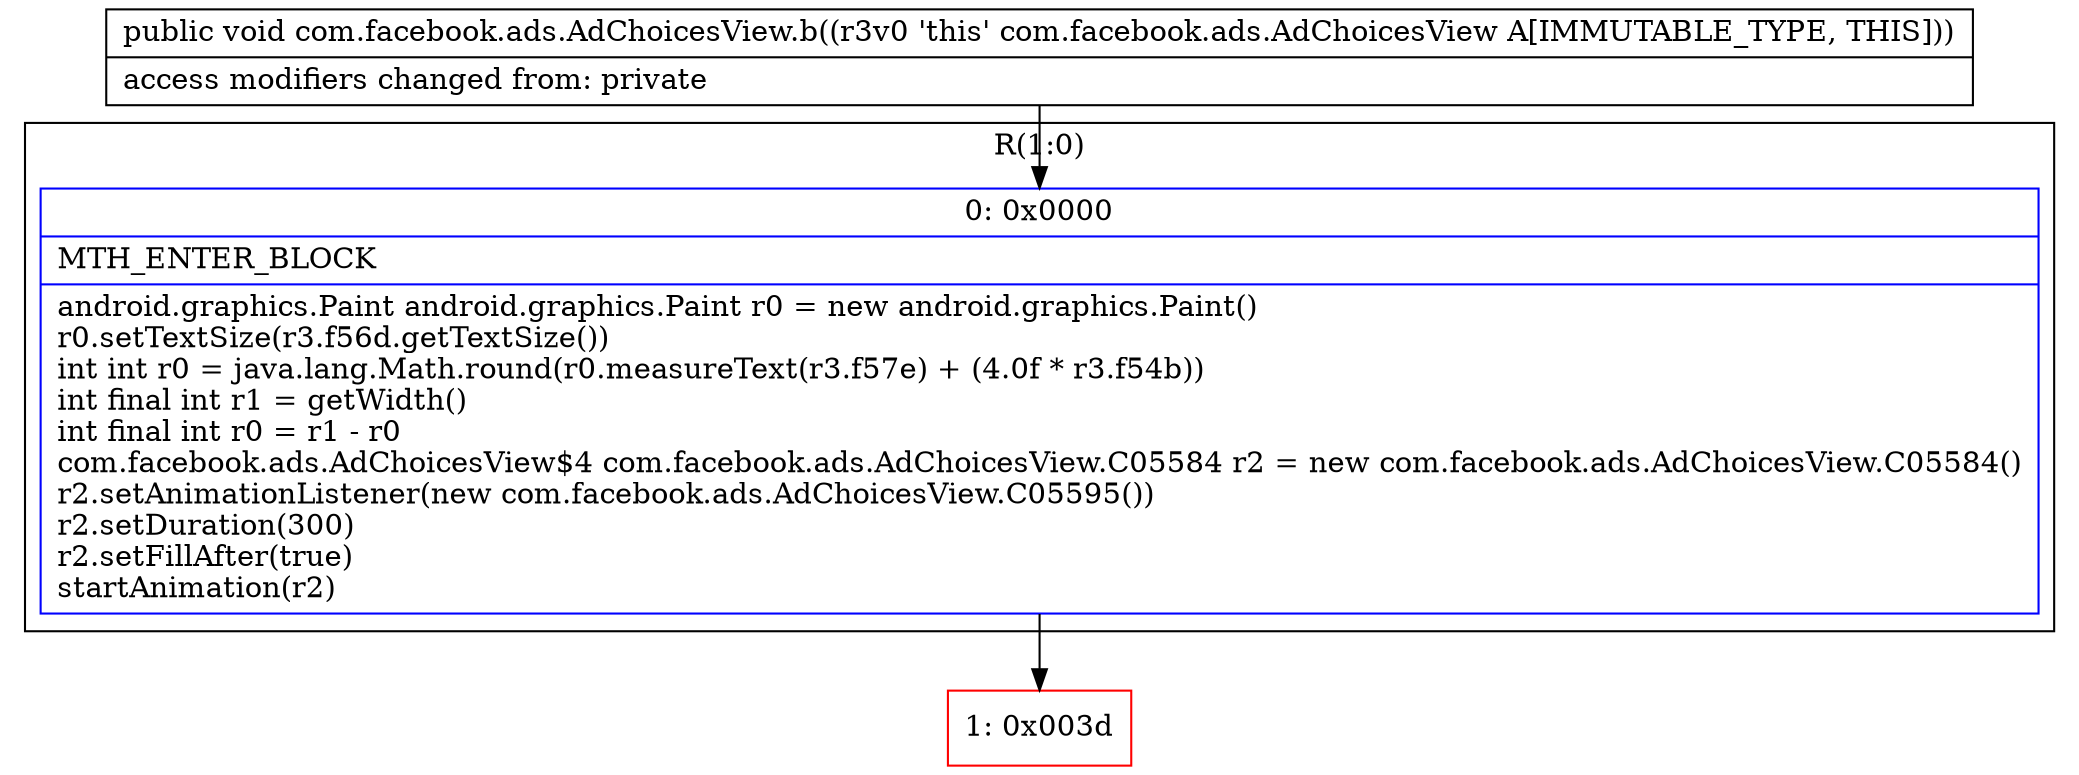 digraph "CFG forcom.facebook.ads.AdChoicesView.b()V" {
subgraph cluster_Region_1144159916 {
label = "R(1:0)";
node [shape=record,color=blue];
Node_0 [shape=record,label="{0\:\ 0x0000|MTH_ENTER_BLOCK\l|android.graphics.Paint android.graphics.Paint r0 = new android.graphics.Paint()\lr0.setTextSize(r3.f56d.getTextSize())\lint int r0 = java.lang.Math.round(r0.measureText(r3.f57e) + (4.0f * r3.f54b))\lint final int r1 = getWidth()\lint final int r0 = r1 \- r0\lcom.facebook.ads.AdChoicesView$4 com.facebook.ads.AdChoicesView.C05584 r2 = new com.facebook.ads.AdChoicesView.C05584()\lr2.setAnimationListener(new com.facebook.ads.AdChoicesView.C05595())\lr2.setDuration(300)\lr2.setFillAfter(true)\lstartAnimation(r2)\l}"];
}
Node_1 [shape=record,color=red,label="{1\:\ 0x003d}"];
MethodNode[shape=record,label="{public void com.facebook.ads.AdChoicesView.b((r3v0 'this' com.facebook.ads.AdChoicesView A[IMMUTABLE_TYPE, THIS]))  | access modifiers changed from: private\l}"];
MethodNode -> Node_0;
Node_0 -> Node_1;
}

